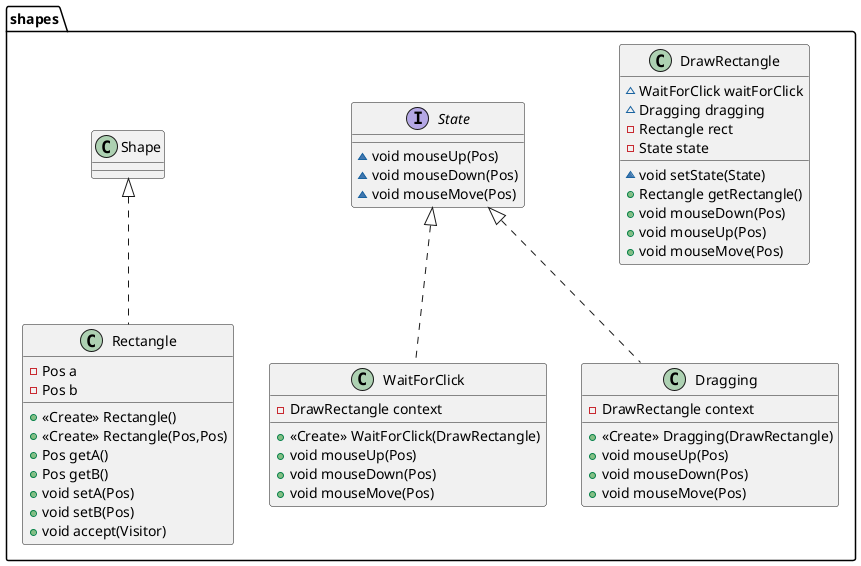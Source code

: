 @startuml
class shapes.DrawRectangle {
~ WaitForClick waitForClick
~ Dragging dragging
- Rectangle rect
- State state
~ void setState(State)
+ Rectangle getRectangle()
+ void mouseDown(Pos)
+ void mouseUp(Pos)
+ void mouseMove(Pos)
}


class shapes.Rectangle {
- Pos a
- Pos b
+ <<Create>> Rectangle()
+ <<Create>> Rectangle(Pos,Pos)
+ Pos getA()
+ Pos getB()
+ void setA(Pos)
+ void setB(Pos)
+ void accept(Visitor)
}


class shapes.WaitForClick {
- DrawRectangle context
+ <<Create>> WaitForClick(DrawRectangle)
+ void mouseUp(Pos)
+ void mouseDown(Pos)
+ void mouseMove(Pos)
}


class shapes.Dragging {
- DrawRectangle context
+ <<Create>> Dragging(DrawRectangle)
+ void mouseUp(Pos)
+ void mouseDown(Pos)
+ void mouseMove(Pos)
}


interface shapes.State {
~ void mouseUp(Pos)
~ void mouseDown(Pos)
~ void mouseMove(Pos)
}



shapes.Shape <|.. shapes.Rectangle
shapes.State <|.. shapes.WaitForClick
shapes.State <|.. shapes.Dragging
@enduml